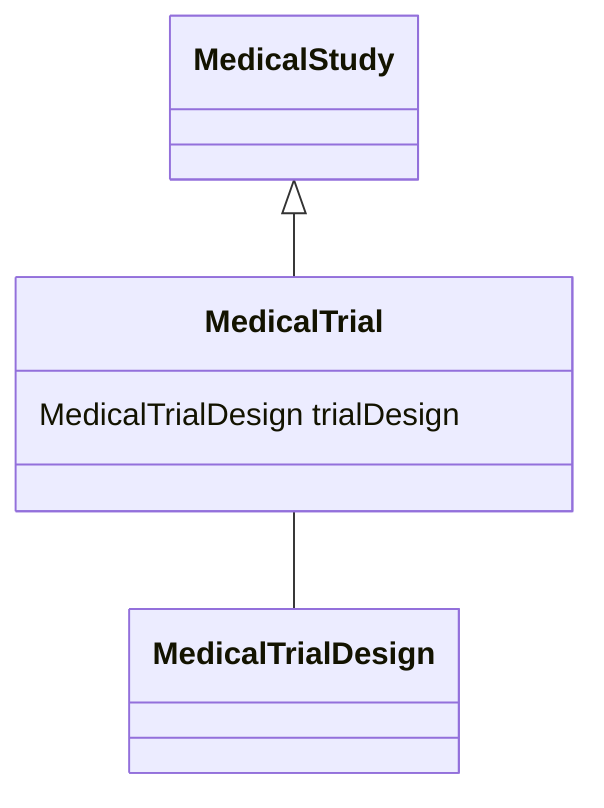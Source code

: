 classDiagram
  MedicalTrial -- MedicalTrialDesign


MedicalStudy <|-- MedicalTrial
class MedicalTrial {

  MedicalTrialDesign trialDesign

}